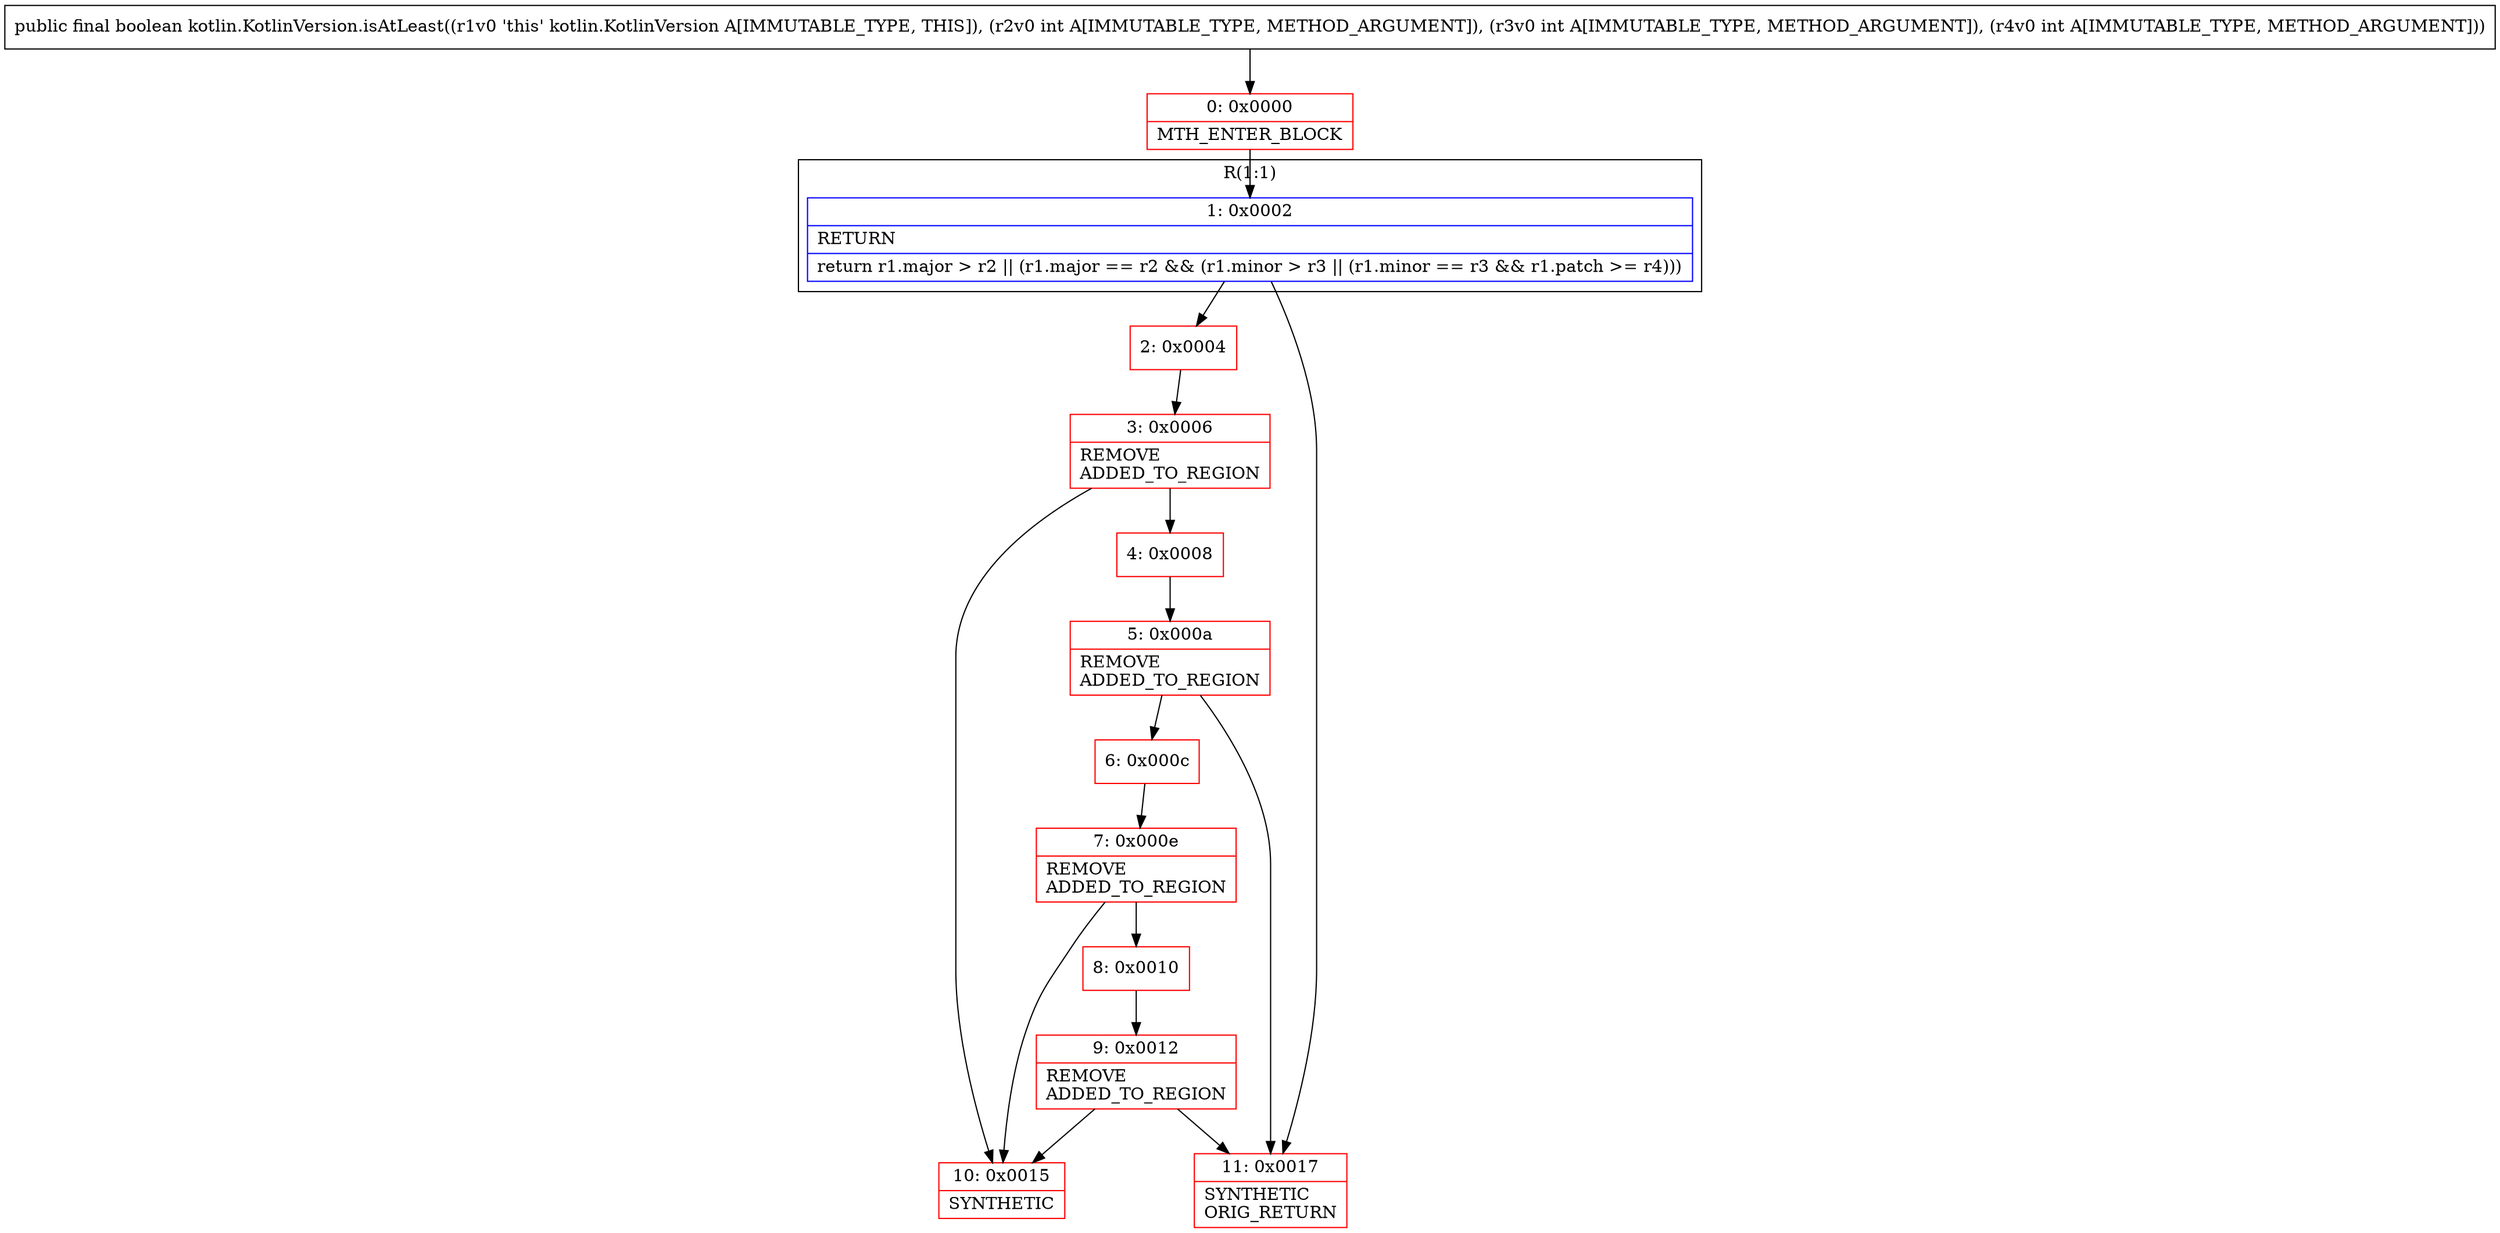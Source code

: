 digraph "CFG forkotlin.KotlinVersion.isAtLeast(III)Z" {
subgraph cluster_Region_1547680975 {
label = "R(1:1)";
node [shape=record,color=blue];
Node_1 [shape=record,label="{1\:\ 0x0002|RETURN\l|return r1.major \> r2 \|\| (r1.major == r2 && (r1.minor \> r3 \|\| (r1.minor == r3 && r1.patch \>= r4)))\l}"];
}
Node_0 [shape=record,color=red,label="{0\:\ 0x0000|MTH_ENTER_BLOCK\l}"];
Node_2 [shape=record,color=red,label="{2\:\ 0x0004}"];
Node_3 [shape=record,color=red,label="{3\:\ 0x0006|REMOVE\lADDED_TO_REGION\l}"];
Node_4 [shape=record,color=red,label="{4\:\ 0x0008}"];
Node_5 [shape=record,color=red,label="{5\:\ 0x000a|REMOVE\lADDED_TO_REGION\l}"];
Node_6 [shape=record,color=red,label="{6\:\ 0x000c}"];
Node_7 [shape=record,color=red,label="{7\:\ 0x000e|REMOVE\lADDED_TO_REGION\l}"];
Node_8 [shape=record,color=red,label="{8\:\ 0x0010}"];
Node_9 [shape=record,color=red,label="{9\:\ 0x0012|REMOVE\lADDED_TO_REGION\l}"];
Node_10 [shape=record,color=red,label="{10\:\ 0x0015|SYNTHETIC\l}"];
Node_11 [shape=record,color=red,label="{11\:\ 0x0017|SYNTHETIC\lORIG_RETURN\l}"];
MethodNode[shape=record,label="{public final boolean kotlin.KotlinVersion.isAtLeast((r1v0 'this' kotlin.KotlinVersion A[IMMUTABLE_TYPE, THIS]), (r2v0 int A[IMMUTABLE_TYPE, METHOD_ARGUMENT]), (r3v0 int A[IMMUTABLE_TYPE, METHOD_ARGUMENT]), (r4v0 int A[IMMUTABLE_TYPE, METHOD_ARGUMENT])) }"];
MethodNode -> Node_0;
Node_1 -> Node_2;
Node_1 -> Node_11;
Node_0 -> Node_1;
Node_2 -> Node_3;
Node_3 -> Node_4;
Node_3 -> Node_10;
Node_4 -> Node_5;
Node_5 -> Node_6;
Node_5 -> Node_11;
Node_6 -> Node_7;
Node_7 -> Node_8;
Node_7 -> Node_10;
Node_8 -> Node_9;
Node_9 -> Node_10;
Node_9 -> Node_11;
}

